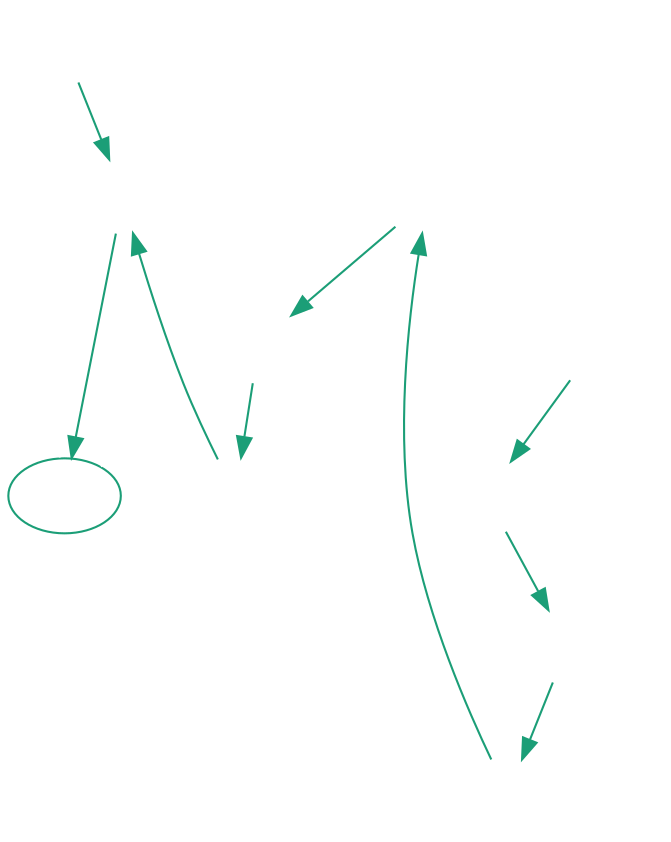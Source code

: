 digraph G {
    dpi=500
    bgcolor="transparent"
    node [colorscheme=dark23]
    edge [colorscheme=dark23]

    edge [color=white]
    node [color=white, fontcolor=white]

    8 -> 10 [dir=none]
    9 -> 10 [color=1]
    7 -> 10 [dir=none]
    8 -> 9 [color=1]
    9 -> 7 [dir=none]
    7 -> 1 [color=1]
    1 -> 9 [color=1]

    2 -> 7 [color=1]

    2 -> 5 [dir=none]
    2 -> 6 [dir=none]
    4 -> 2 [color=1]
    5 -> 6 [color=1]
    5 -> 4 [dir=none]
    6 -> 4 [dir=none]
    3 -> 4 [color=1]
    6 -> 3 [color=1]
    5 -> 3 [dir=none]


    10 [color=1]
}
